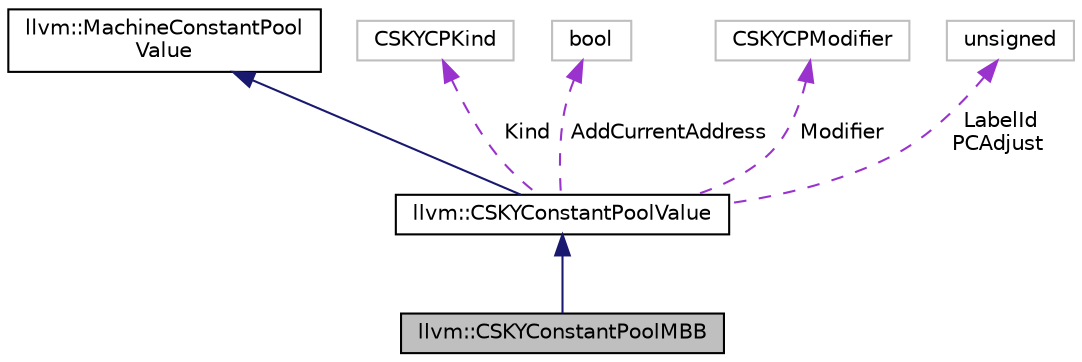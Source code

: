 digraph "llvm::CSKYConstantPoolMBB"
{
 // LATEX_PDF_SIZE
  bgcolor="transparent";
  edge [fontname="Helvetica",fontsize="10",labelfontname="Helvetica",labelfontsize="10"];
  node [fontname="Helvetica",fontsize="10",shape=record];
  Node1 [label="llvm::CSKYConstantPoolMBB",height=0.2,width=0.4,color="black", fillcolor="grey75", style="filled", fontcolor="black",tooltip="CSKYConstantPoolMBB - CSKY-specific constantpool value of a machine basic block."];
  Node2 -> Node1 [dir="back",color="midnightblue",fontsize="10",style="solid",fontname="Helvetica"];
  Node2 [label="llvm::CSKYConstantPoolValue",height=0.2,width=0.4,color="black",URL="$classllvm_1_1CSKYConstantPoolValue.html",tooltip="CSKYConstantPoolValue - CSKY specific constantpool value."];
  Node3 -> Node2 [dir="back",color="midnightblue",fontsize="10",style="solid",fontname="Helvetica"];
  Node3 [label="llvm::MachineConstantPool\lValue",height=0.2,width=0.4,color="black",URL="$classllvm_1_1MachineConstantPoolValue.html",tooltip="Abstract base class for all machine specific constantpool value subclasses."];
  Node4 -> Node2 [dir="back",color="darkorchid3",fontsize="10",style="dashed",label=" Kind" ,fontname="Helvetica"];
  Node4 [label="CSKYCPKind",height=0.2,width=0.4,color="grey75",tooltip=" "];
  Node5 -> Node2 [dir="back",color="darkorchid3",fontsize="10",style="dashed",label=" AddCurrentAddress" ,fontname="Helvetica"];
  Node5 [label="bool",height=0.2,width=0.4,color="grey75",tooltip=" "];
  Node6 -> Node2 [dir="back",color="darkorchid3",fontsize="10",style="dashed",label=" Modifier" ,fontname="Helvetica"];
  Node6 [label="CSKYCPModifier",height=0.2,width=0.4,color="grey75",tooltip=" "];
  Node7 -> Node2 [dir="back",color="darkorchid3",fontsize="10",style="dashed",label=" LabelId\nPCAdjust" ,fontname="Helvetica"];
  Node7 [label="unsigned",height=0.2,width=0.4,color="grey75",tooltip=" "];
}
